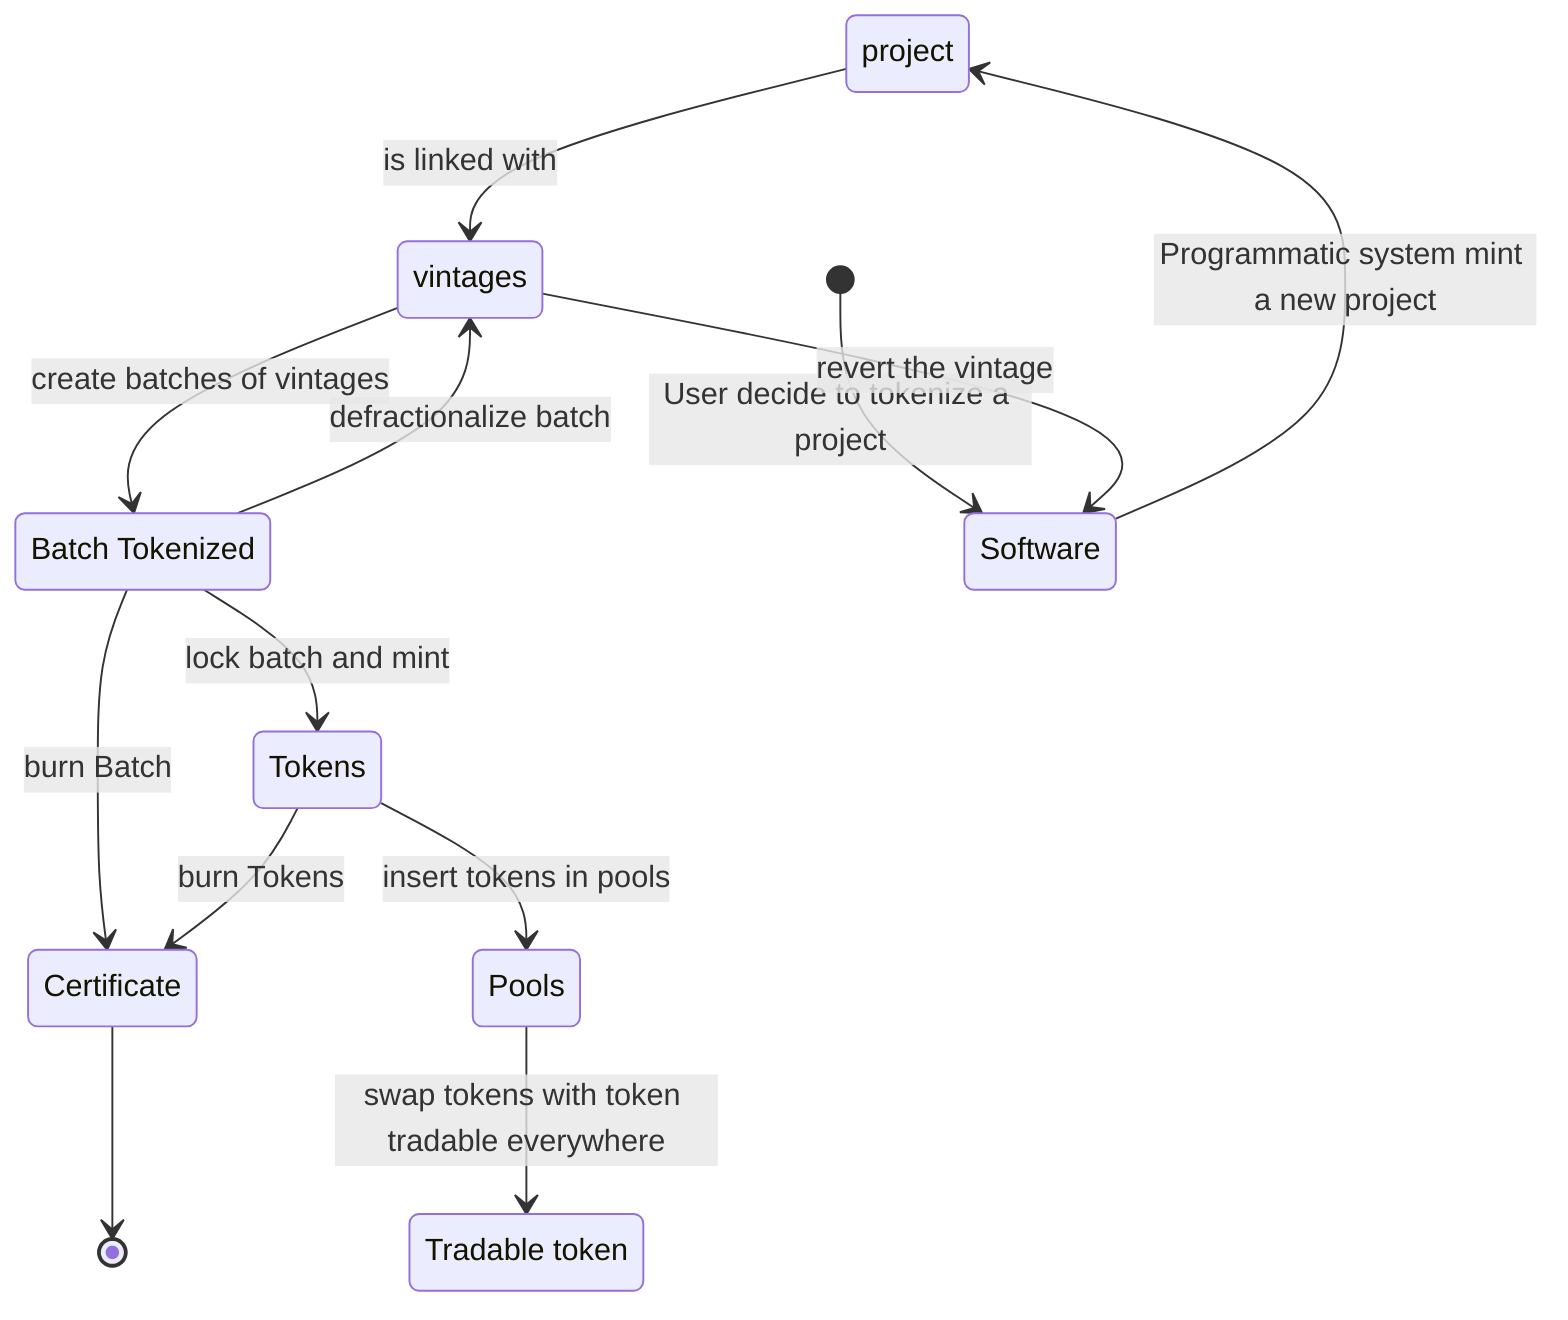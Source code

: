 stateDiagram

state "project" as B
state "vintages" as C
state "Batch Tokenized" as D
state "Tokens" as E
state "Certificate" as F
state "Pools" as G
state "Tradable token" as H
state "Software" as A

  [*] --> A: User decide to tokenize a project
     A --> B: Programmatic system mint a new project
      B --> C: is linked with
      C --> A: revert the vintage
      C --> D: create batches of vintages
      D --> E: lock batch and mint
      D --> C: defractionalize batch
      D --> F: burn Batch
      E --> F: burn Tokens
      E --> G: insert tokens in pools
      F --> [*]
      G --> H: swap tokens with token tradable everywhere